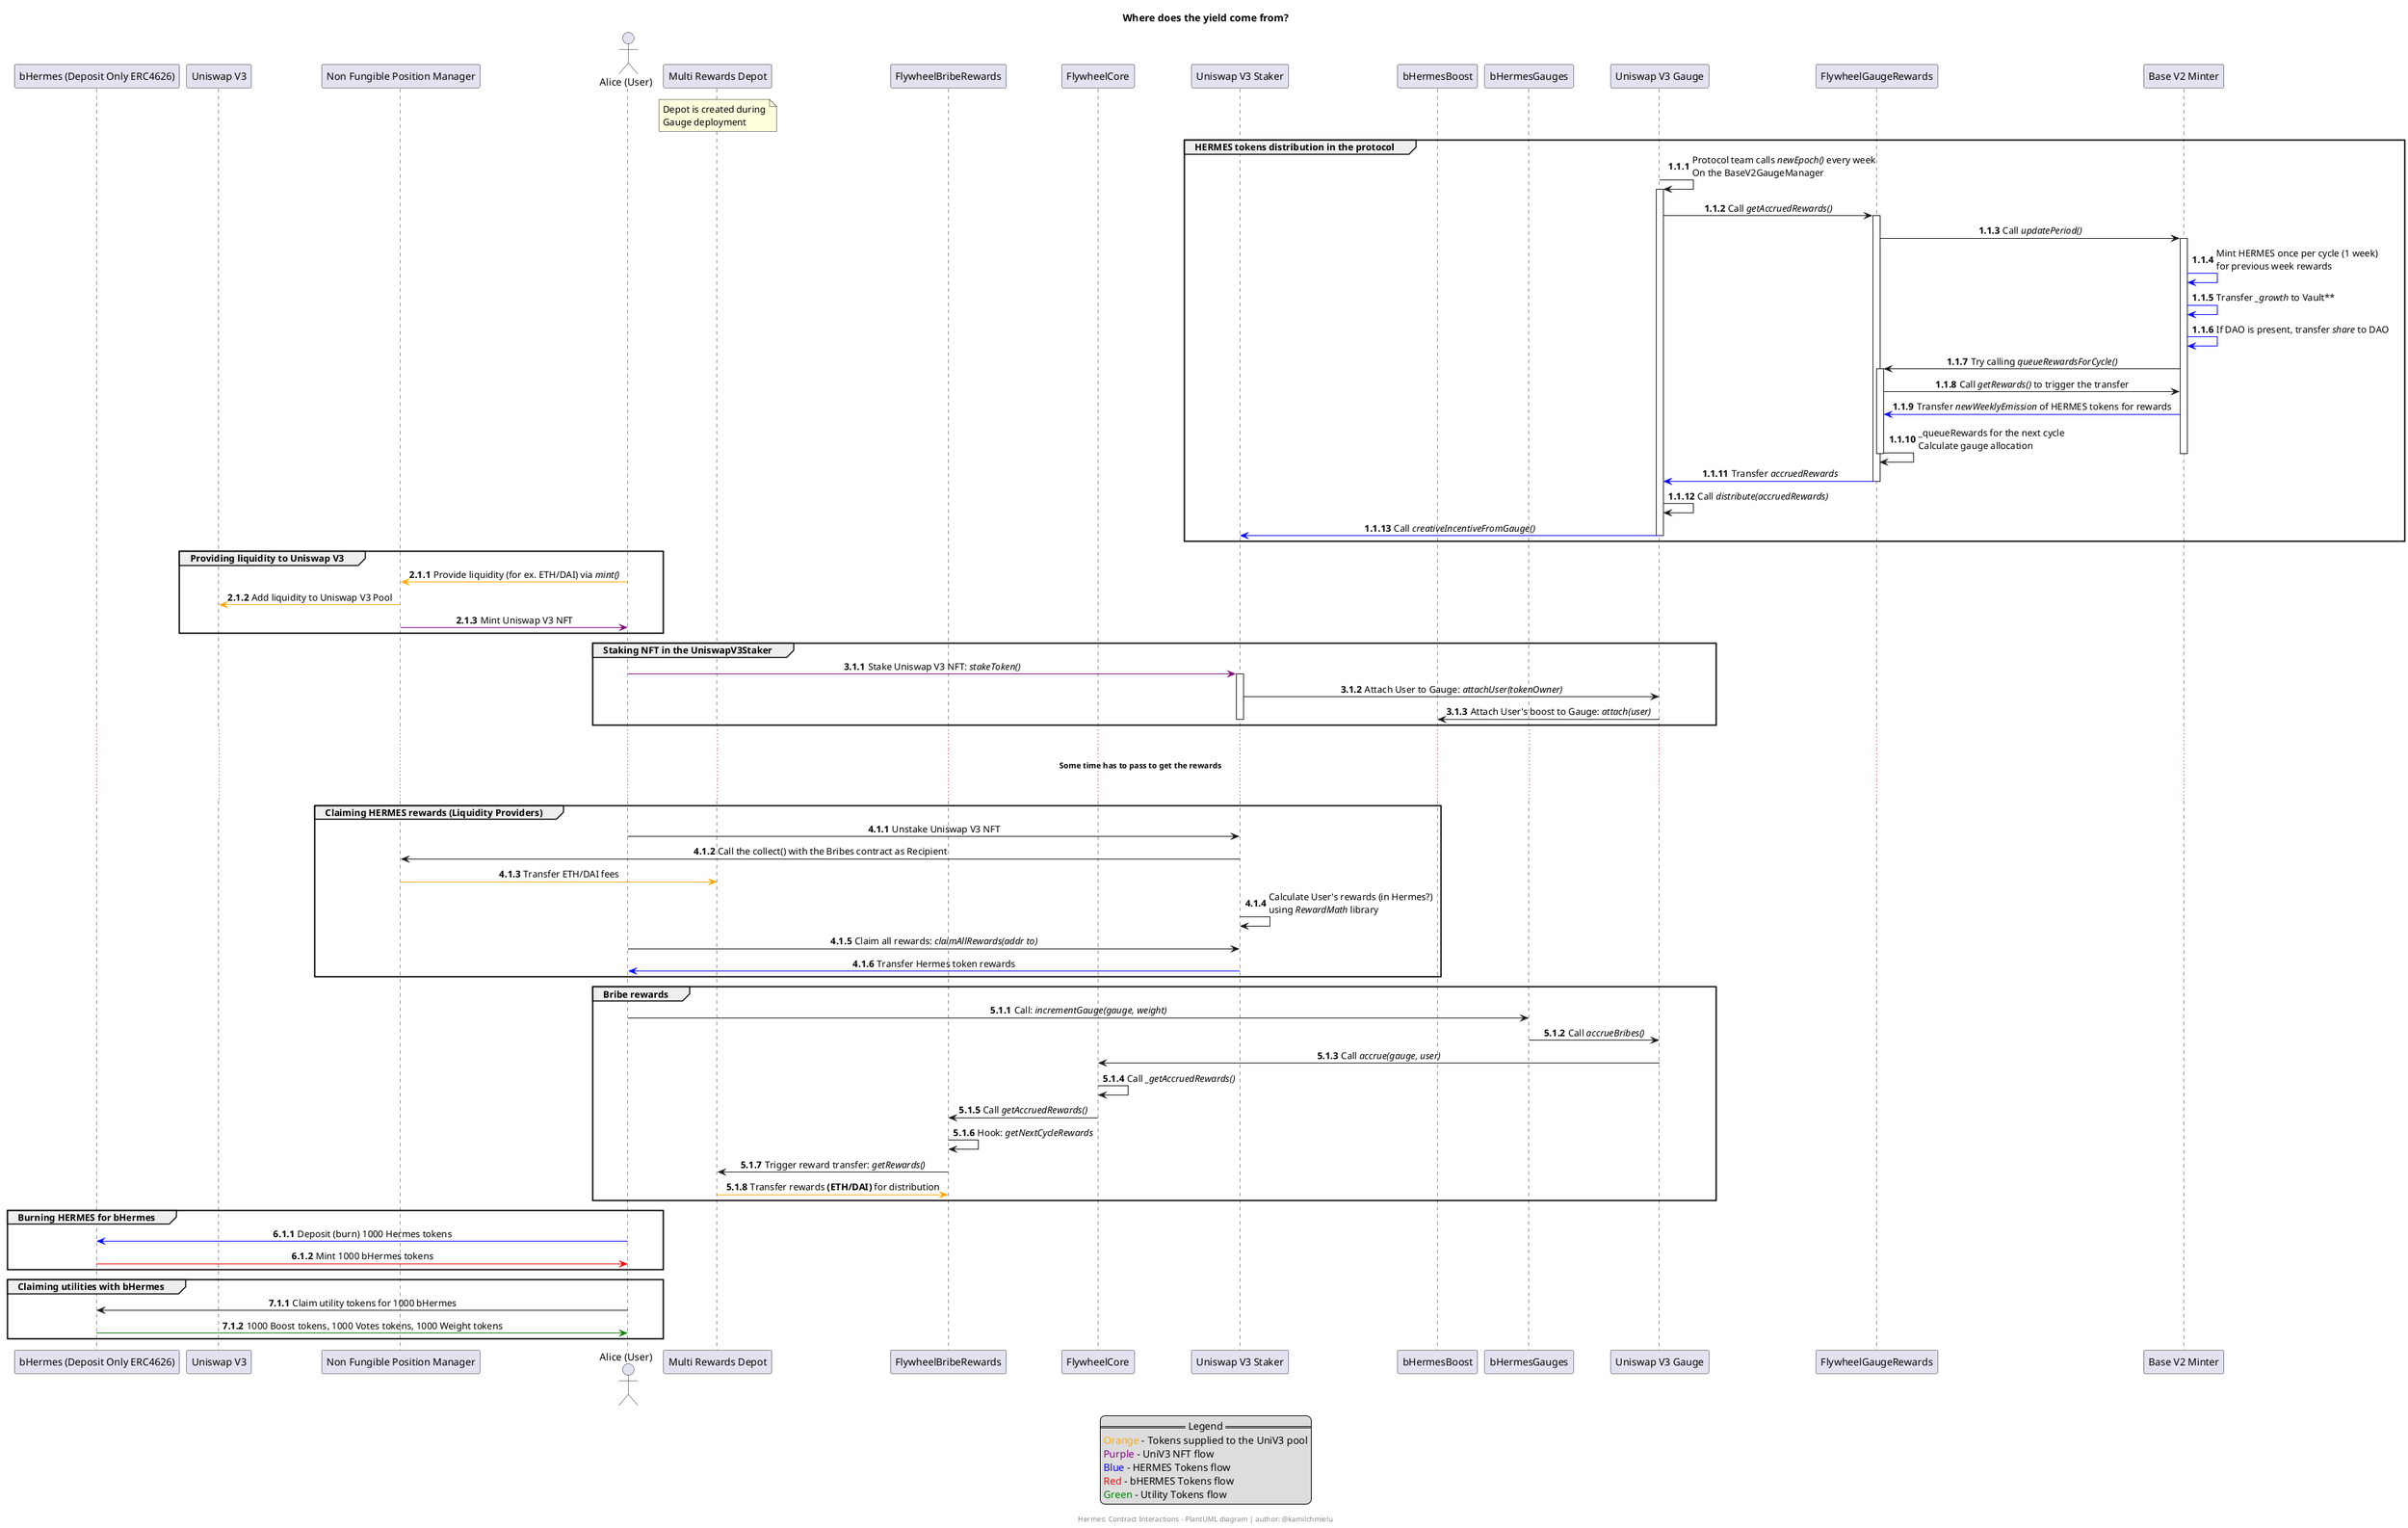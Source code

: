 @startuml
title Where does the yield come from?

/' //////////////////////////////////////////////////////////////////
//                      System Participants                        //
////////////////////////////////////////////////////////////////// '/

participant "bHermes (Deposit Only ERC4626)" as bHermes
participant "Uniswap V3" as UniswapV3
participant "Non Fungible Position Manager" as NonFungiblePositionManager 

actor "Alice (User)" as User
participant "Multi Rewards Depot" as MultiRewardsDepot
note over MultiRewardsDepot : Depot is created during\nGauge deployment

participant "FlywheelBribeRewards" as FlywheelBribeRewards
participant "FlywheelCore" as FlywheelCore
participant "Uniswap V3 Staker" as UniswapV3Staker
participant "bHermesBoost" as bHermesBoost
participant "bHermesGauges" as bHermesGauges
participant "Uniswap V3 Gauge" as UniswapV3Gauge
participant "FlywheelGaugeRewards" as FlywheelGaugeRewards
participant "Base V2 Minter" as BaseV2Minter

/' //////////////////////////////////////////////////////////////////
//                         Interactions                            //
////////////////////////////////////////////////////////////////// '/
'Numbers are in the A.B.C format, by calling `inc A` you will increase the first number by 1'
autonumber 1.1.1
group HERMES tokens distribution in the protocol
    UniswapV3Gauge -> UniswapV3Gauge : Protocol team calls //newEpoch()// every week\nOn the BaseV2GaugeManager
    activate UniswapV3Gauge
    UniswapV3Gauge -> FlywheelGaugeRewards : Call //getAccruedRewards()//
    activate FlywheelGaugeRewards
    FlywheelGaugeRewards -> BaseV2Minter : Call //updatePeriod()//
    activate BaseV2Minter
    BaseV2Minter -[#blue]> BaseV2Minter : Mint HERMES once per cycle (1 week)\nfor previous week rewards
    BaseV2Minter -[#blue]> BaseV2Minter : Transfer //_growth// to Vault** 
    BaseV2Minter -[#blue]> BaseV2Minter : If DAO is present, transfer //share// to DAO
    BaseV2Minter -> FlywheelGaugeRewards : Try calling //queueRewardsForCycle()//
    activate FlywheelGaugeRewards
    FlywheelGaugeRewards -> BaseV2Minter : Call //getRewards()// to trigger the transfer
    BaseV2Minter -[#blue]> FlywheelGaugeRewards : Transfer //newWeeklyEmission// of HERMES tokens for rewards 
    FlywheelGaugeRewards -> FlywheelGaugeRewards : _queueRewards for the next cycle\nCalculate gauge allocation
    deactivate BaseV2Minter
    deactivate FlywheelGaugeRewards
    FlywheelGaugeRewards -[#blue]> UniswapV3Gauge : Transfer //accruedRewards// 
    deactivate FlywheelGaugeRewards
    UniswapV3Gauge -> UniswapV3Gauge : Call //distribute(accruedRewards)//
    UniswapV3Gauge -[#blue]> UniswapV3Staker : Call //creativeIncentiveFromGauge()//
    deactivate UniswapV3Gauge
end

autonumber inc A
group Providing liquidity to Uniswap V3
    User -[#orange]> NonFungiblePositionManager : Provide liquidity (for ex. ETH/DAI) via //mint()//
    NonFungiblePositionManager -[#orange]> UniswapV3 : Add liquidity to Uniswap V3 Pool
    NonFungiblePositionManager -[#purple]> User : Mint Uniswap V3 NFT
end

autonumber inc A
group Staking NFT in the UniswapV3Staker
    User -[#purple]> UniswapV3Staker : Stake Uniswap V3 NFT: //stakeToken()//
    activate UniswapV3Staker
    UniswapV3Staker -> UniswapV3Gauge : Attach User to Gauge: //attachUser(tokenOwner)//
    UniswapV3Gauge -> bHermesBoost : Attach User's boost to Gauge: //attach(user)//
    deactivate UniswapV3Staker
end

...
... **Some time has to pass to get the rewards** ...
...

autonumber inc A
group Claiming HERMES rewards (Liquidity Providers)
    User -> UniswapV3Staker : Unstake Uniswap V3 NFT
    UniswapV3Staker -> NonFungiblePositionManager : Call the collect() with the Bribes contract as Recipient
    NonFungiblePositionManager -[#orange]> MultiRewardsDepot : Transfer ETH/DAI fees
    UniswapV3Staker -> UniswapV3Staker : Calculate User's rewards (in Hermes?)\nusing //RewardMath// library 
    User -> UniswapV3Staker : Claim all rewards: //claimAllRewards(addr to)//
    UniswapV3Staker -[#blue]> User : Transfer Hermes token rewards
end

autonumber inc A
group Bribe rewards
    User -> bHermesGauges : Call: //incrementGauge(gauge, weight)//
    bHermesGauges -> UniswapV3Gauge : Call //accrueBribes()//
    UniswapV3Gauge -> FlywheelCore : Call //accrue(gauge, user)//
    FlywheelCore -> FlywheelCore : Call //_getAccruedRewards()//
    FlywheelCore -> FlywheelBribeRewards : Call //getAccruedRewards()//
    FlywheelBribeRewards -> FlywheelBribeRewards : Hook: //getNextCycleRewards//
    FlywheelBribeRewards -> MultiRewardsDepot : Trigger reward transfer: //getRewards()//
    MultiRewardsDepot -[#orange]> FlywheelBribeRewards : Transfer rewards **(ETH/DAI)** for distribution

end

autonumber inc A
group Burning HERMES for bHermes
    User -[#blue]> bHermes : Deposit (burn) 1000 Hermes tokens
    bHermes -[#red]> User : Mint 1000 bHermes tokens
end

autonumber inc A
group Claiming utilities with bHermes
    User -> bHermes : Claim utility tokens for 1000 bHermes
    bHermes -[#green]> User : 1000 Boost tokens, 1000 Votes tokens, 1000 Weight tokens
end

/' //////////////////////////////////////////////////////////////////
//                            Legend                               //
////////////////////////////////////////////////////////////////// '/

legend
    == Legend ==
    <font color=orange>Orange</font> - Tokens supplied to the UniV3 pool
    <font color=purple>Purple</font> - UniV3 NFT flow
    <font color=blue>Blue</font> - HERMES Tokens flow
    <font color=red>Red</font> - bHERMES Tokens flow
    <font color=green>Green</font> - Utility Tokens flow
endlegend

/' //////////////////////////////////////////////////////////////////
//                            Styling                              //
////////////////////////////////////////////////////////////////// '/

skinparam sequenceMessageAlign center
skinparam note {
    BorderColor black
    BackgroundColor white
    FontColor black
}
skinparam participant {
    FontSize 25
    BackgroundColor lightgray
}

footer Hermes: Contract Interactions - PlantUML diagram | author: @kamilchmielu
@enduml
